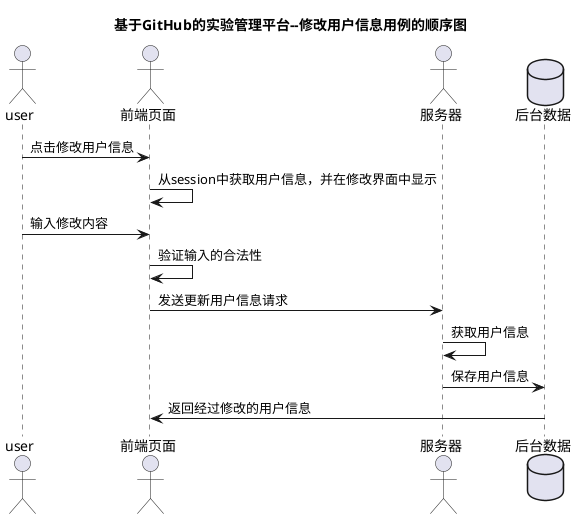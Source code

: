 @startuml
title 基于GitHub的实验管理平台--修改用户信息用例的顺序图
actor user
actor 前端页面
actor 服务器
database 后台数据
user -> 前端页面:点击修改用户信息
前端页面 -> 前端页面:从session中获取用户信息，并在修改界面中显示
user -> 前端页面:输入修改内容
前端页面 -> 前端页面:验证输入的合法性
前端页面 -> 服务器:发送更新用户信息请求
服务器 -> 服务器:获取用户信息
服务器 -> 后台数据:保存用户信息
后台数据 -> 前端页面:返回经过修改的用户信息
@enduml